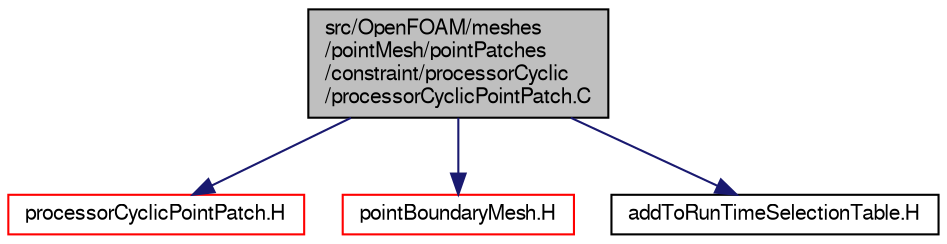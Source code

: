 digraph "src/OpenFOAM/meshes/pointMesh/pointPatches/constraint/processorCyclic/processorCyclicPointPatch.C"
{
  bgcolor="transparent";
  edge [fontname="FreeSans",fontsize="10",labelfontname="FreeSans",labelfontsize="10"];
  node [fontname="FreeSans",fontsize="10",shape=record];
  Node0 [label="src/OpenFOAM/meshes\l/pointMesh/pointPatches\l/constraint/processorCyclic\l/processorCyclicPointPatch.C",height=0.2,width=0.4,color="black", fillcolor="grey75", style="filled", fontcolor="black"];
  Node0 -> Node1 [color="midnightblue",fontsize="10",style="solid",fontname="FreeSans"];
  Node1 [label="processorCyclicPointPatch.H",height=0.2,width=0.4,color="red",URL="$a11468.html"];
  Node0 -> Node233 [color="midnightblue",fontsize="10",style="solid",fontname="FreeSans"];
  Node233 [label="pointBoundaryMesh.H",height=0.2,width=0.4,color="red",URL="$a11393.html"];
  Node0 -> Node235 [color="midnightblue",fontsize="10",style="solid",fontname="FreeSans"];
  Node235 [label="addToRunTimeSelectionTable.H",height=0.2,width=0.4,color="black",URL="$a09263.html",tooltip="Macros for easy insertion into run-time selection tables. "];
}
